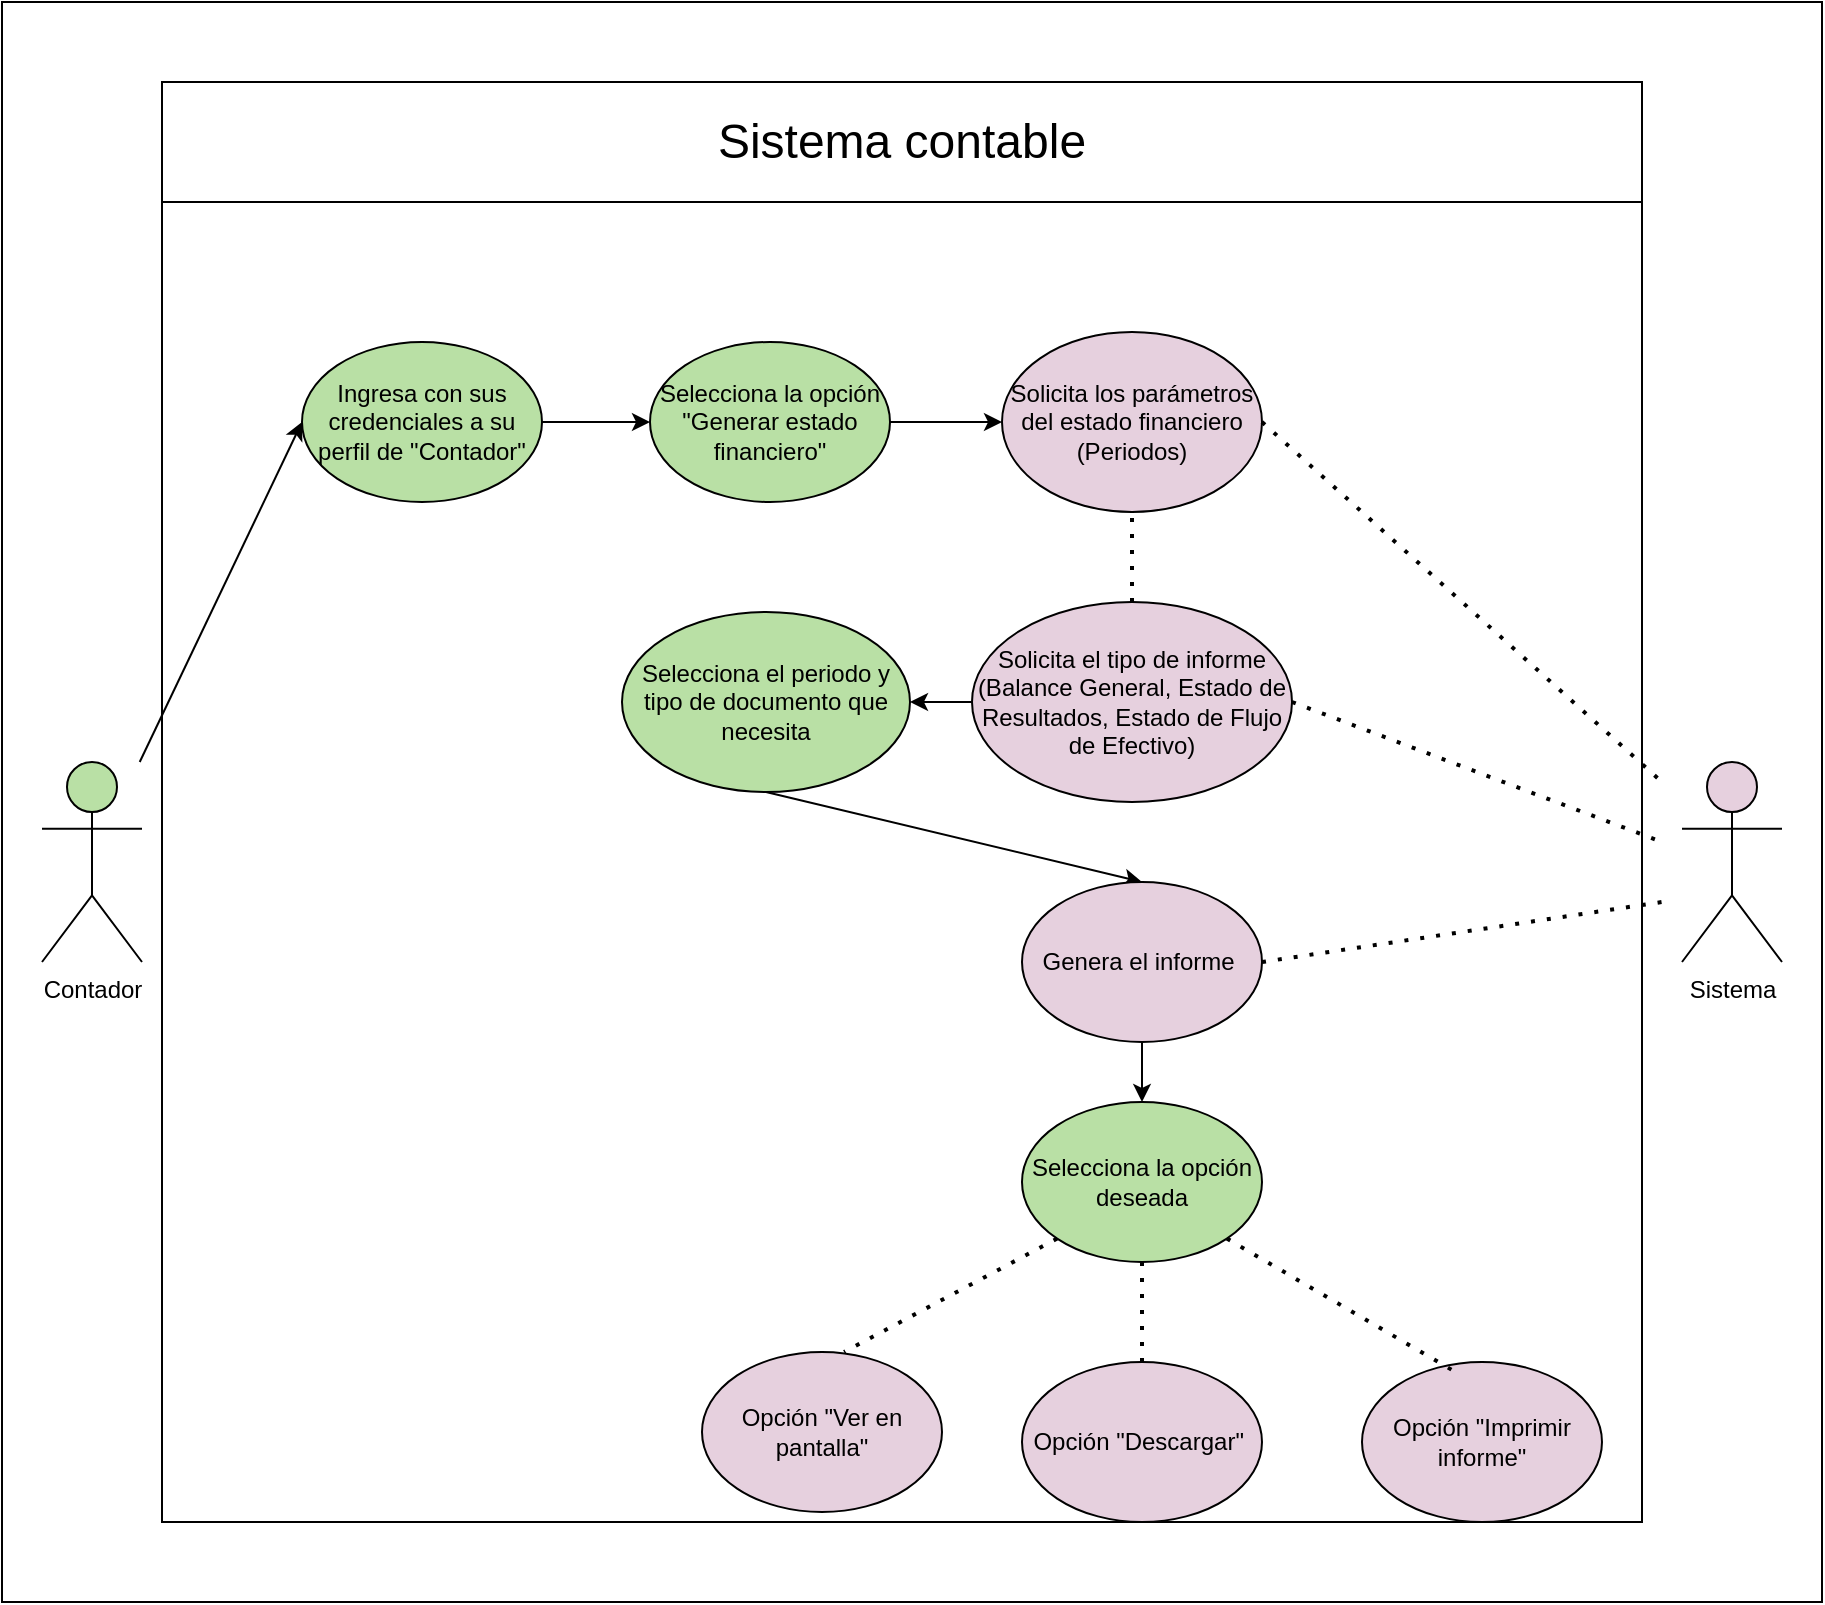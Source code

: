 <mxfile version="24.7.16">
  <diagram name="Página-1" id="ltksKVrQ6gyaO2n34iPM">
    <mxGraphModel grid="1" page="1" gridSize="10" guides="1" tooltips="1" connect="1" arrows="1" fold="1" pageScale="1" pageWidth="827" pageHeight="1169" math="0" shadow="0">
      <root>
        <mxCell id="0" />
        <mxCell id="1" parent="0" />
        <mxCell id="uuBopVSFuwpARMn551ZF-30" value="" style="whiteSpace=wrap;html=1;" vertex="1" parent="1">
          <mxGeometry x="-30" y="-130" width="910" height="800" as="geometry" />
        </mxCell>
        <mxCell id="uuBopVSFuwpARMn551ZF-1" value="Contador" style="shape=umlActor;verticalLabelPosition=bottom;verticalAlign=top;html=1;outlineConnect=0;fillColor=#B9E0A5;" vertex="1" parent="1">
          <mxGeometry x="-10" y="250" width="50" height="100" as="geometry" />
        </mxCell>
        <mxCell id="uuBopVSFuwpARMn551ZF-2" value="" style="whiteSpace=wrap;html=1;" vertex="1" parent="1">
          <mxGeometry x="50" y="-30" width="740" height="660" as="geometry" />
        </mxCell>
        <mxCell id="uuBopVSFuwpARMn551ZF-8" style="edgeStyle=orthogonalEdgeStyle;rounded=0;orthogonalLoop=1;jettySize=auto;html=1;exitX=1;exitY=0.5;exitDx=0;exitDy=0;" edge="1" parent="1" source="uuBopVSFuwpARMn551ZF-3" target="uuBopVSFuwpARMn551ZF-5">
          <mxGeometry relative="1" as="geometry" />
        </mxCell>
        <mxCell id="uuBopVSFuwpARMn551ZF-3" value="Ingresa con sus credenciales a su perfil de &quot;Contador&quot;" style="ellipse;whiteSpace=wrap;html=1;fillColor=#B9E0A5;" vertex="1" parent="1">
          <mxGeometry x="120" y="40" width="120" height="80" as="geometry" />
        </mxCell>
        <mxCell id="uuBopVSFuwpARMn551ZF-9" style="edgeStyle=orthogonalEdgeStyle;rounded=0;orthogonalLoop=1;jettySize=auto;html=1;exitX=1;exitY=0.5;exitDx=0;exitDy=0;entryX=0;entryY=0.5;entryDx=0;entryDy=0;" edge="1" parent="1" source="uuBopVSFuwpARMn551ZF-5" target="uuBopVSFuwpARMn551ZF-7">
          <mxGeometry relative="1" as="geometry" />
        </mxCell>
        <mxCell id="uuBopVSFuwpARMn551ZF-5" value="Selecciona la opción &quot;Generar estado financiero&quot;" style="ellipse;whiteSpace=wrap;html=1;fillColor=#B9E0A5;" vertex="1" parent="1">
          <mxGeometry x="294" y="40" width="120" height="80" as="geometry" />
        </mxCell>
        <mxCell id="uuBopVSFuwpARMn551ZF-6" value="Sistema" style="shape=umlActor;verticalLabelPosition=bottom;verticalAlign=top;html=1;outlineConnect=0;fillColor=#E6D0DE;" vertex="1" parent="1">
          <mxGeometry x="810" y="250" width="50" height="100" as="geometry" />
        </mxCell>
        <mxCell id="uuBopVSFuwpARMn551ZF-7" value="Solicita los parámetros del estado financiero (Periodos)" style="ellipse;whiteSpace=wrap;html=1;fillColor=#E6D0DE;" vertex="1" parent="1">
          <mxGeometry x="470" y="35" width="130" height="90" as="geometry" />
        </mxCell>
        <mxCell id="uuBopVSFuwpARMn551ZF-10" value="" style="endArrow=none;dashed=1;html=1;dashPattern=1 3;strokeWidth=2;rounded=0;exitX=1;exitY=0.5;exitDx=0;exitDy=0;" edge="1" parent="1" source="uuBopVSFuwpARMn551ZF-7">
          <mxGeometry width="50" height="50" relative="1" as="geometry">
            <mxPoint x="620" y="210" as="sourcePoint" />
            <mxPoint x="800" y="260" as="targetPoint" />
          </mxGeometry>
        </mxCell>
        <mxCell id="uuBopVSFuwpARMn551ZF-14" style="edgeStyle=orthogonalEdgeStyle;rounded=0;orthogonalLoop=1;jettySize=auto;html=1;exitX=0;exitY=0.5;exitDx=0;exitDy=0;entryX=1;entryY=0.5;entryDx=0;entryDy=0;" edge="1" parent="1" source="uuBopVSFuwpARMn551ZF-11" target="uuBopVSFuwpARMn551ZF-13">
          <mxGeometry relative="1" as="geometry" />
        </mxCell>
        <mxCell id="uuBopVSFuwpARMn551ZF-11" value="Solicita el tipo de informe (Balance General, Estado de Resultados, Estado de Flujo de Efectivo)" style="ellipse;whiteSpace=wrap;html=1;fillColor=#E6D0DE;" vertex="1" parent="1">
          <mxGeometry x="455" y="170" width="160" height="100" as="geometry" />
        </mxCell>
        <mxCell id="uuBopVSFuwpARMn551ZF-12" value="" style="endArrow=none;dashed=1;html=1;dashPattern=1 3;strokeWidth=2;rounded=0;entryX=0.5;entryY=1;entryDx=0;entryDy=0;" edge="1" parent="1" source="uuBopVSFuwpARMn551ZF-11" target="uuBopVSFuwpARMn551ZF-7">
          <mxGeometry width="50" height="50" relative="1" as="geometry">
            <mxPoint x="370" y="260" as="sourcePoint" />
            <mxPoint x="420" y="210" as="targetPoint" />
          </mxGeometry>
        </mxCell>
        <mxCell id="uuBopVSFuwpARMn551ZF-16" style="rounded=0;orthogonalLoop=1;jettySize=auto;html=1;exitX=0.5;exitY=1;exitDx=0;exitDy=0;entryX=0.5;entryY=0;entryDx=0;entryDy=0;" edge="1" parent="1" source="uuBopVSFuwpARMn551ZF-13" target="uuBopVSFuwpARMn551ZF-15">
          <mxGeometry relative="1" as="geometry" />
        </mxCell>
        <mxCell id="uuBopVSFuwpARMn551ZF-13" value="Selecciona el periodo y tipo de documento que necesita" style="ellipse;whiteSpace=wrap;html=1;fillColor=#B9E0A5;" vertex="1" parent="1">
          <mxGeometry x="280" y="175" width="144" height="90" as="geometry" />
        </mxCell>
        <mxCell id="uuBopVSFuwpARMn551ZF-27" style="edgeStyle=orthogonalEdgeStyle;rounded=0;orthogonalLoop=1;jettySize=auto;html=1;exitX=0.5;exitY=1;exitDx=0;exitDy=0;entryX=0.5;entryY=0;entryDx=0;entryDy=0;" edge="1" parent="1" source="uuBopVSFuwpARMn551ZF-15" target="uuBopVSFuwpARMn551ZF-26">
          <mxGeometry relative="1" as="geometry" />
        </mxCell>
        <mxCell id="uuBopVSFuwpARMn551ZF-15" value="Genera el informe&amp;nbsp;" style="ellipse;whiteSpace=wrap;html=1;fillColor=#E6D0DE;" vertex="1" parent="1">
          <mxGeometry x="480" y="310" width="120" height="80" as="geometry" />
        </mxCell>
        <mxCell id="uuBopVSFuwpARMn551ZF-17" value="" style="endArrow=none;dashed=1;html=1;dashPattern=1 3;strokeWidth=2;rounded=0;exitX=1;exitY=0.5;exitDx=0;exitDy=0;" edge="1" parent="1" source="uuBopVSFuwpARMn551ZF-15">
          <mxGeometry width="50" height="50" relative="1" as="geometry">
            <mxPoint x="390" y="320" as="sourcePoint" />
            <mxPoint x="800" y="320" as="targetPoint" />
          </mxGeometry>
        </mxCell>
        <mxCell id="uuBopVSFuwpARMn551ZF-19" value="" style="endArrow=none;dashed=1;html=1;dashPattern=1 3;strokeWidth=2;rounded=0;exitX=1;exitY=0.5;exitDx=0;exitDy=0;" edge="1" parent="1" source="uuBopVSFuwpARMn551ZF-11">
          <mxGeometry width="50" height="50" relative="1" as="geometry">
            <mxPoint x="390" y="220" as="sourcePoint" />
            <mxPoint x="800" y="290" as="targetPoint" />
          </mxGeometry>
        </mxCell>
        <mxCell id="uuBopVSFuwpARMn551ZF-20" value="Opción &quot;Ver en pantalla&quot;" style="ellipse;whiteSpace=wrap;html=1;fillColor=#E6D0DE;" vertex="1" parent="1">
          <mxGeometry x="320" y="545" width="120" height="80" as="geometry" />
        </mxCell>
        <mxCell id="uuBopVSFuwpARMn551ZF-21" value="Opción &quot;Descargar&quot;&amp;nbsp;" style="ellipse;whiteSpace=wrap;html=1;fillColor=#E6D0DE;" vertex="1" parent="1">
          <mxGeometry x="480" y="550" width="120" height="80" as="geometry" />
        </mxCell>
        <mxCell id="uuBopVSFuwpARMn551ZF-22" value="Opción &quot;Imprimir informe&quot;" style="ellipse;whiteSpace=wrap;html=1;fillColor=#E6D0DE;" vertex="1" parent="1">
          <mxGeometry x="650" y="550" width="120" height="80" as="geometry" />
        </mxCell>
        <mxCell id="uuBopVSFuwpARMn551ZF-23" value="" style="endArrow=none;dashed=1;html=1;dashPattern=1 3;strokeWidth=2;rounded=0;entryX=0.592;entryY=0;entryDx=0;entryDy=0;entryPerimeter=0;exitX=0;exitY=1;exitDx=0;exitDy=0;" edge="1" parent="1" source="uuBopVSFuwpARMn551ZF-26" target="uuBopVSFuwpARMn551ZF-20">
          <mxGeometry width="50" height="50" relative="1" as="geometry">
            <mxPoint x="250" y="450" as="sourcePoint" />
            <mxPoint x="300" y="400" as="targetPoint" />
          </mxGeometry>
        </mxCell>
        <mxCell id="uuBopVSFuwpARMn551ZF-24" value="" style="endArrow=none;dashed=1;html=1;dashPattern=1 3;strokeWidth=2;rounded=0;entryX=0.5;entryY=1;entryDx=0;entryDy=0;exitX=0.5;exitY=0;exitDx=0;exitDy=0;" edge="1" parent="1" source="uuBopVSFuwpARMn551ZF-21" target="uuBopVSFuwpARMn551ZF-26">
          <mxGeometry width="50" height="50" relative="1" as="geometry">
            <mxPoint x="170" y="460" as="sourcePoint" />
            <mxPoint x="220" y="410" as="targetPoint" />
          </mxGeometry>
        </mxCell>
        <mxCell id="uuBopVSFuwpARMn551ZF-25" value="" style="endArrow=none;dashed=1;html=1;dashPattern=1 3;strokeWidth=2;rounded=0;exitX=1;exitY=1;exitDx=0;exitDy=0;entryX=0.375;entryY=0.05;entryDx=0;entryDy=0;entryPerimeter=0;" edge="1" parent="1" source="uuBopVSFuwpARMn551ZF-26" target="uuBopVSFuwpARMn551ZF-22">
          <mxGeometry width="50" height="50" relative="1" as="geometry">
            <mxPoint x="230" y="560" as="sourcePoint" />
            <mxPoint x="280" y="510" as="targetPoint" />
          </mxGeometry>
        </mxCell>
        <mxCell id="uuBopVSFuwpARMn551ZF-26" value="Selecciona la opción deseada" style="ellipse;whiteSpace=wrap;html=1;fillColor=#B9E0A5;" vertex="1" parent="1">
          <mxGeometry x="480" y="420" width="120" height="80" as="geometry" />
        </mxCell>
        <mxCell id="uuBopVSFuwpARMn551ZF-28" value="" style="endArrow=classic;html=1;rounded=0;entryX=0;entryY=0.5;entryDx=0;entryDy=0;" edge="1" parent="1" source="uuBopVSFuwpARMn551ZF-1" target="uuBopVSFuwpARMn551ZF-3">
          <mxGeometry width="50" height="50" relative="1" as="geometry">
            <mxPoint x="150" y="320" as="sourcePoint" />
            <mxPoint x="200" y="270" as="targetPoint" />
          </mxGeometry>
        </mxCell>
        <mxCell id="uuBopVSFuwpARMn551ZF-29" value="&lt;font style=&quot;font-size: 24px;&quot;&gt;Sistema contable&lt;/font&gt;" style="whiteSpace=wrap;html=1;" vertex="1" parent="1">
          <mxGeometry x="50" y="-90" width="740" height="60" as="geometry" />
        </mxCell>
      </root>
    </mxGraphModel>
  </diagram>
</mxfile>
